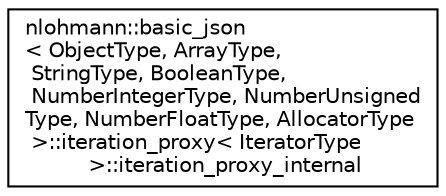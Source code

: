 digraph "Graphical Class Hierarchy"
{
 // INTERACTIVE_SVG=YES
  edge [fontname="Helvetica",fontsize="10",labelfontname="Helvetica",labelfontsize="10"];
  node [fontname="Helvetica",fontsize="10",shape=record];
  rankdir="LR";
  Node1 [label="nlohmann::basic_json\l\< ObjectType, ArrayType,\l StringType, BooleanType,\l NumberIntegerType, NumberUnsigned\lType, NumberFloatType, AllocatorType\l \>::iteration_proxy\< IteratorType\l \>::iteration_proxy_internal",height=0.2,width=0.4,color="black", fillcolor="white", style="filled",URL="$classnlohmann_1_1basic__json_1_1iteration__proxy_1_1iteration__proxy__internal.html",tooltip="helper class for iteration "];
}
